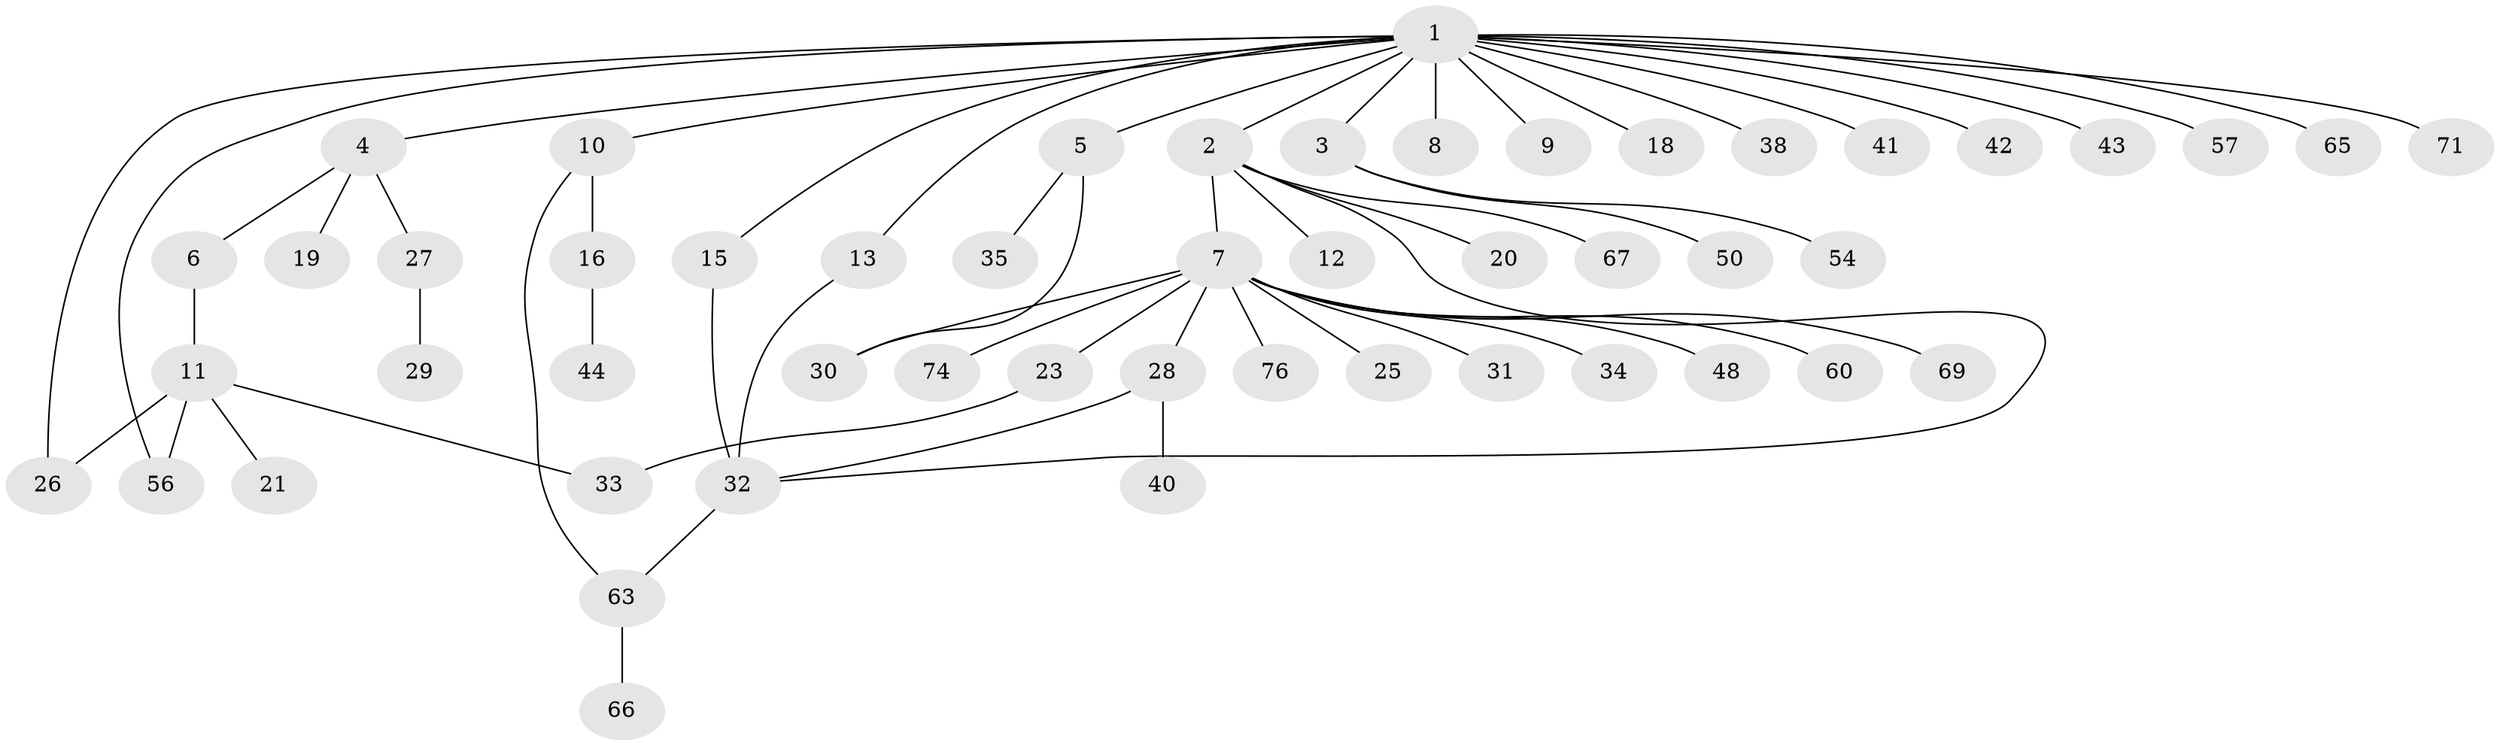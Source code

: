 // Generated by graph-tools (version 1.1) at 2025/52/02/27/25 19:52:00]
// undirected, 51 vertices, 58 edges
graph export_dot {
graph [start="1"]
  node [color=gray90,style=filled];
  1 [super="+17"];
  2 [super="+51"];
  3 [super="+46"];
  4 [super="+36"];
  5;
  6 [super="+72"];
  7 [super="+61"];
  8 [super="+22"];
  9;
  10 [super="+58"];
  11 [super="+14"];
  12 [super="+24"];
  13 [super="+49"];
  15 [super="+47"];
  16 [super="+37"];
  18;
  19;
  20;
  21;
  23 [super="+39"];
  25;
  26 [super="+55"];
  27 [super="+53"];
  28;
  29 [super="+73"];
  30 [super="+64"];
  31;
  32 [super="+62"];
  33;
  34;
  35 [super="+45"];
  38 [super="+52"];
  40;
  41;
  42;
  43 [super="+70"];
  44 [super="+59"];
  48 [super="+68"];
  50;
  54;
  56;
  57;
  60;
  63 [super="+75"];
  65;
  66;
  67;
  69;
  71;
  74;
  76;
  1 -- 2;
  1 -- 3;
  1 -- 4;
  1 -- 5;
  1 -- 8;
  1 -- 9;
  1 -- 10;
  1 -- 13;
  1 -- 15;
  1 -- 18;
  1 -- 26;
  1 -- 38;
  1 -- 41;
  1 -- 42;
  1 -- 43;
  1 -- 56;
  1 -- 57;
  1 -- 65;
  1 -- 71;
  2 -- 7;
  2 -- 12;
  2 -- 20;
  2 -- 67;
  2 -- 32;
  3 -- 50;
  3 -- 54;
  4 -- 6;
  4 -- 19;
  4 -- 27;
  5 -- 30;
  5 -- 35;
  6 -- 11;
  7 -- 23;
  7 -- 25;
  7 -- 28;
  7 -- 30;
  7 -- 31;
  7 -- 34;
  7 -- 48;
  7 -- 60;
  7 -- 69;
  7 -- 74;
  7 -- 76;
  10 -- 16;
  10 -- 63;
  11 -- 33;
  11 -- 56;
  11 -- 26;
  11 -- 21;
  13 -- 32;
  15 -- 32;
  16 -- 44;
  23 -- 33;
  27 -- 29;
  28 -- 32;
  28 -- 40;
  32 -- 63;
  63 -- 66;
}
